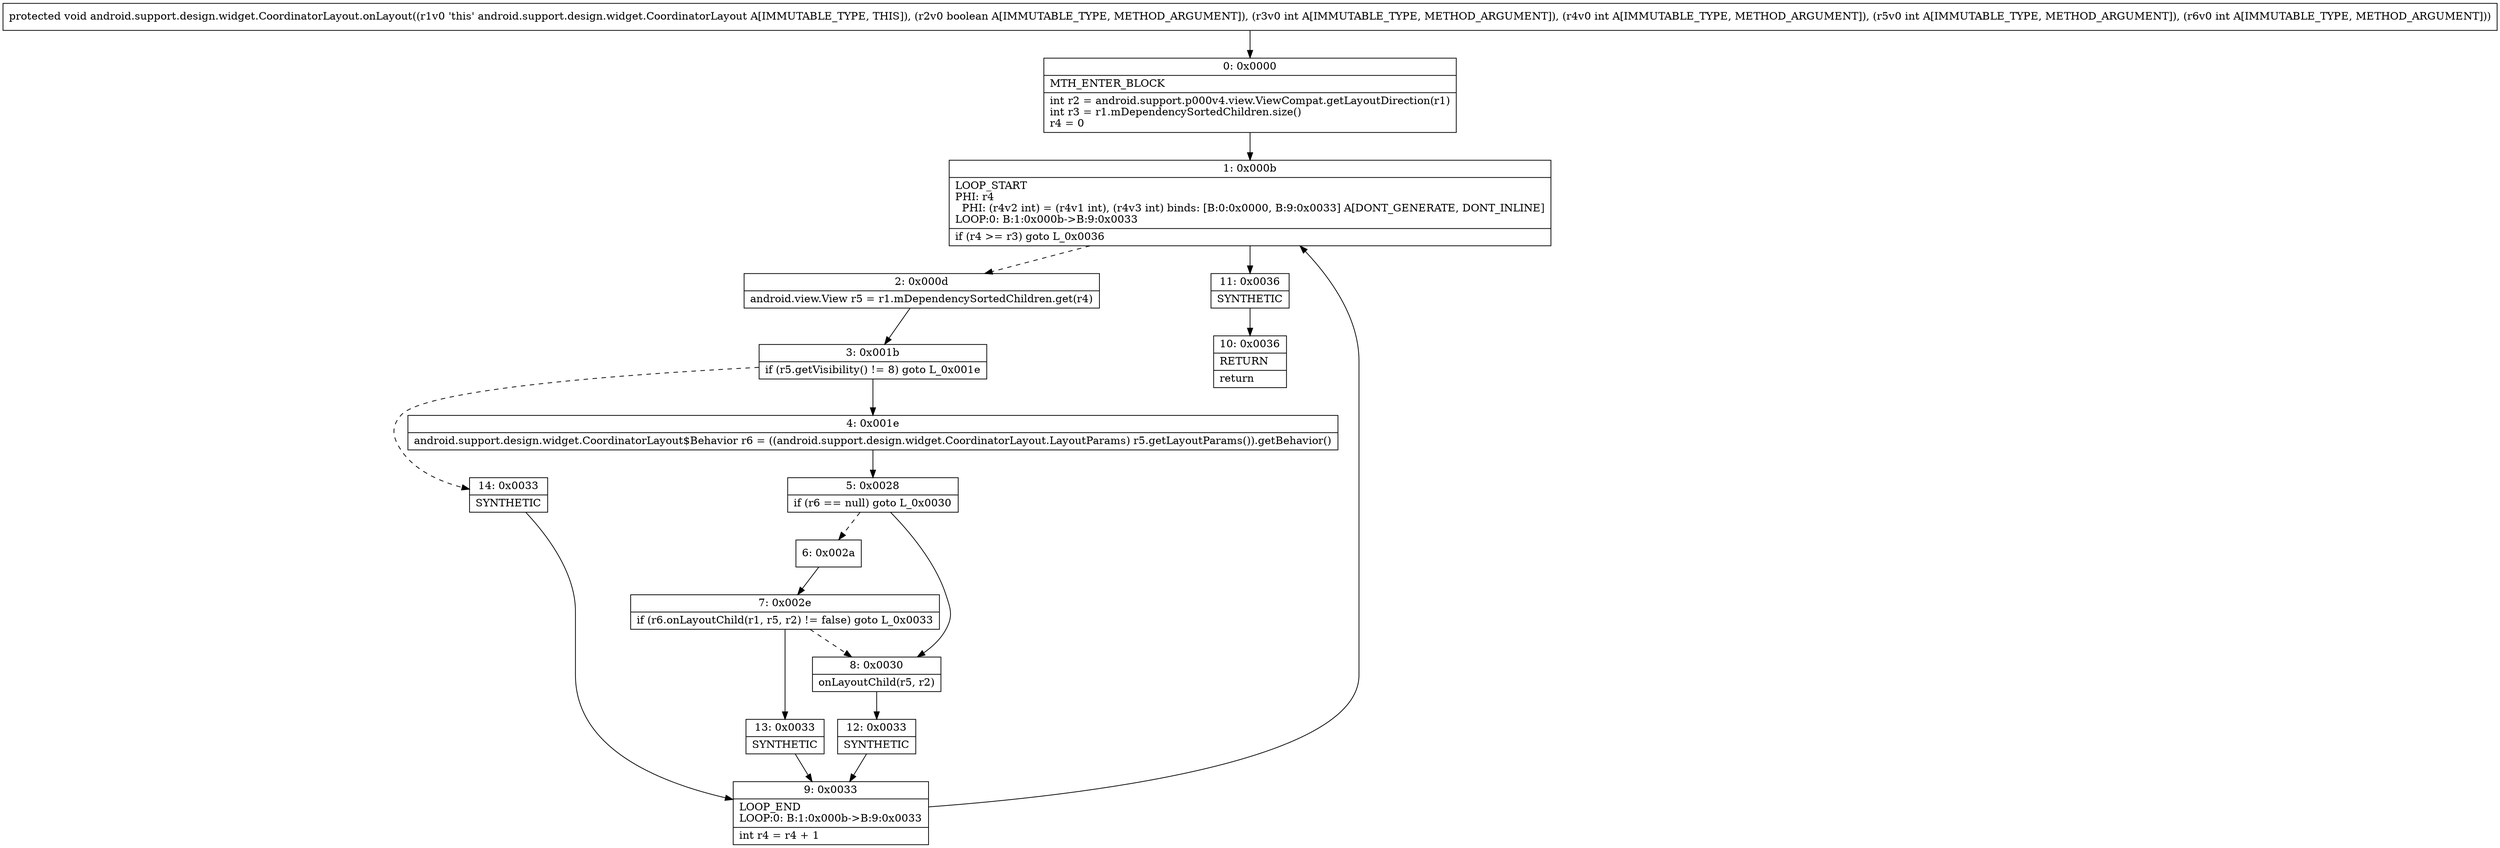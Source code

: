 digraph "CFG forandroid.support.design.widget.CoordinatorLayout.onLayout(ZIIII)V" {
Node_0 [shape=record,label="{0\:\ 0x0000|MTH_ENTER_BLOCK\l|int r2 = android.support.p000v4.view.ViewCompat.getLayoutDirection(r1)\lint r3 = r1.mDependencySortedChildren.size()\lr4 = 0\l}"];
Node_1 [shape=record,label="{1\:\ 0x000b|LOOP_START\lPHI: r4 \l  PHI: (r4v2 int) = (r4v1 int), (r4v3 int) binds: [B:0:0x0000, B:9:0x0033] A[DONT_GENERATE, DONT_INLINE]\lLOOP:0: B:1:0x000b\-\>B:9:0x0033\l|if (r4 \>= r3) goto L_0x0036\l}"];
Node_2 [shape=record,label="{2\:\ 0x000d|android.view.View r5 = r1.mDependencySortedChildren.get(r4)\l}"];
Node_3 [shape=record,label="{3\:\ 0x001b|if (r5.getVisibility() != 8) goto L_0x001e\l}"];
Node_4 [shape=record,label="{4\:\ 0x001e|android.support.design.widget.CoordinatorLayout$Behavior r6 = ((android.support.design.widget.CoordinatorLayout.LayoutParams) r5.getLayoutParams()).getBehavior()\l}"];
Node_5 [shape=record,label="{5\:\ 0x0028|if (r6 == null) goto L_0x0030\l}"];
Node_6 [shape=record,label="{6\:\ 0x002a}"];
Node_7 [shape=record,label="{7\:\ 0x002e|if (r6.onLayoutChild(r1, r5, r2) != false) goto L_0x0033\l}"];
Node_8 [shape=record,label="{8\:\ 0x0030|onLayoutChild(r5, r2)\l}"];
Node_9 [shape=record,label="{9\:\ 0x0033|LOOP_END\lLOOP:0: B:1:0x000b\-\>B:9:0x0033\l|int r4 = r4 + 1\l}"];
Node_10 [shape=record,label="{10\:\ 0x0036|RETURN\l|return\l}"];
Node_11 [shape=record,label="{11\:\ 0x0036|SYNTHETIC\l}"];
Node_12 [shape=record,label="{12\:\ 0x0033|SYNTHETIC\l}"];
Node_13 [shape=record,label="{13\:\ 0x0033|SYNTHETIC\l}"];
Node_14 [shape=record,label="{14\:\ 0x0033|SYNTHETIC\l}"];
MethodNode[shape=record,label="{protected void android.support.design.widget.CoordinatorLayout.onLayout((r1v0 'this' android.support.design.widget.CoordinatorLayout A[IMMUTABLE_TYPE, THIS]), (r2v0 boolean A[IMMUTABLE_TYPE, METHOD_ARGUMENT]), (r3v0 int A[IMMUTABLE_TYPE, METHOD_ARGUMENT]), (r4v0 int A[IMMUTABLE_TYPE, METHOD_ARGUMENT]), (r5v0 int A[IMMUTABLE_TYPE, METHOD_ARGUMENT]), (r6v0 int A[IMMUTABLE_TYPE, METHOD_ARGUMENT])) }"];
MethodNode -> Node_0;
Node_0 -> Node_1;
Node_1 -> Node_2[style=dashed];
Node_1 -> Node_11;
Node_2 -> Node_3;
Node_3 -> Node_4;
Node_3 -> Node_14[style=dashed];
Node_4 -> Node_5;
Node_5 -> Node_6[style=dashed];
Node_5 -> Node_8;
Node_6 -> Node_7;
Node_7 -> Node_8[style=dashed];
Node_7 -> Node_13;
Node_8 -> Node_12;
Node_9 -> Node_1;
Node_11 -> Node_10;
Node_12 -> Node_9;
Node_13 -> Node_9;
Node_14 -> Node_9;
}

